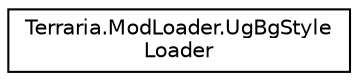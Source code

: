 digraph "Graphical Class Hierarchy"
{
 // LATEX_PDF_SIZE
  edge [fontname="Helvetica",fontsize="10",labelfontname="Helvetica",labelfontsize="10"];
  node [fontname="Helvetica",fontsize="10",shape=record];
  rankdir="LR";
  Node0 [label="Terraria.ModLoader.UgBgStyle\lLoader",height=0.2,width=0.4,color="black", fillcolor="white", style="filled",URL="$class_terraria_1_1_mod_loader_1_1_ug_bg_style_loader.html",tooltip="This serves as the central class from which ModUgBgStyle functions are supported and carried out."];
}
